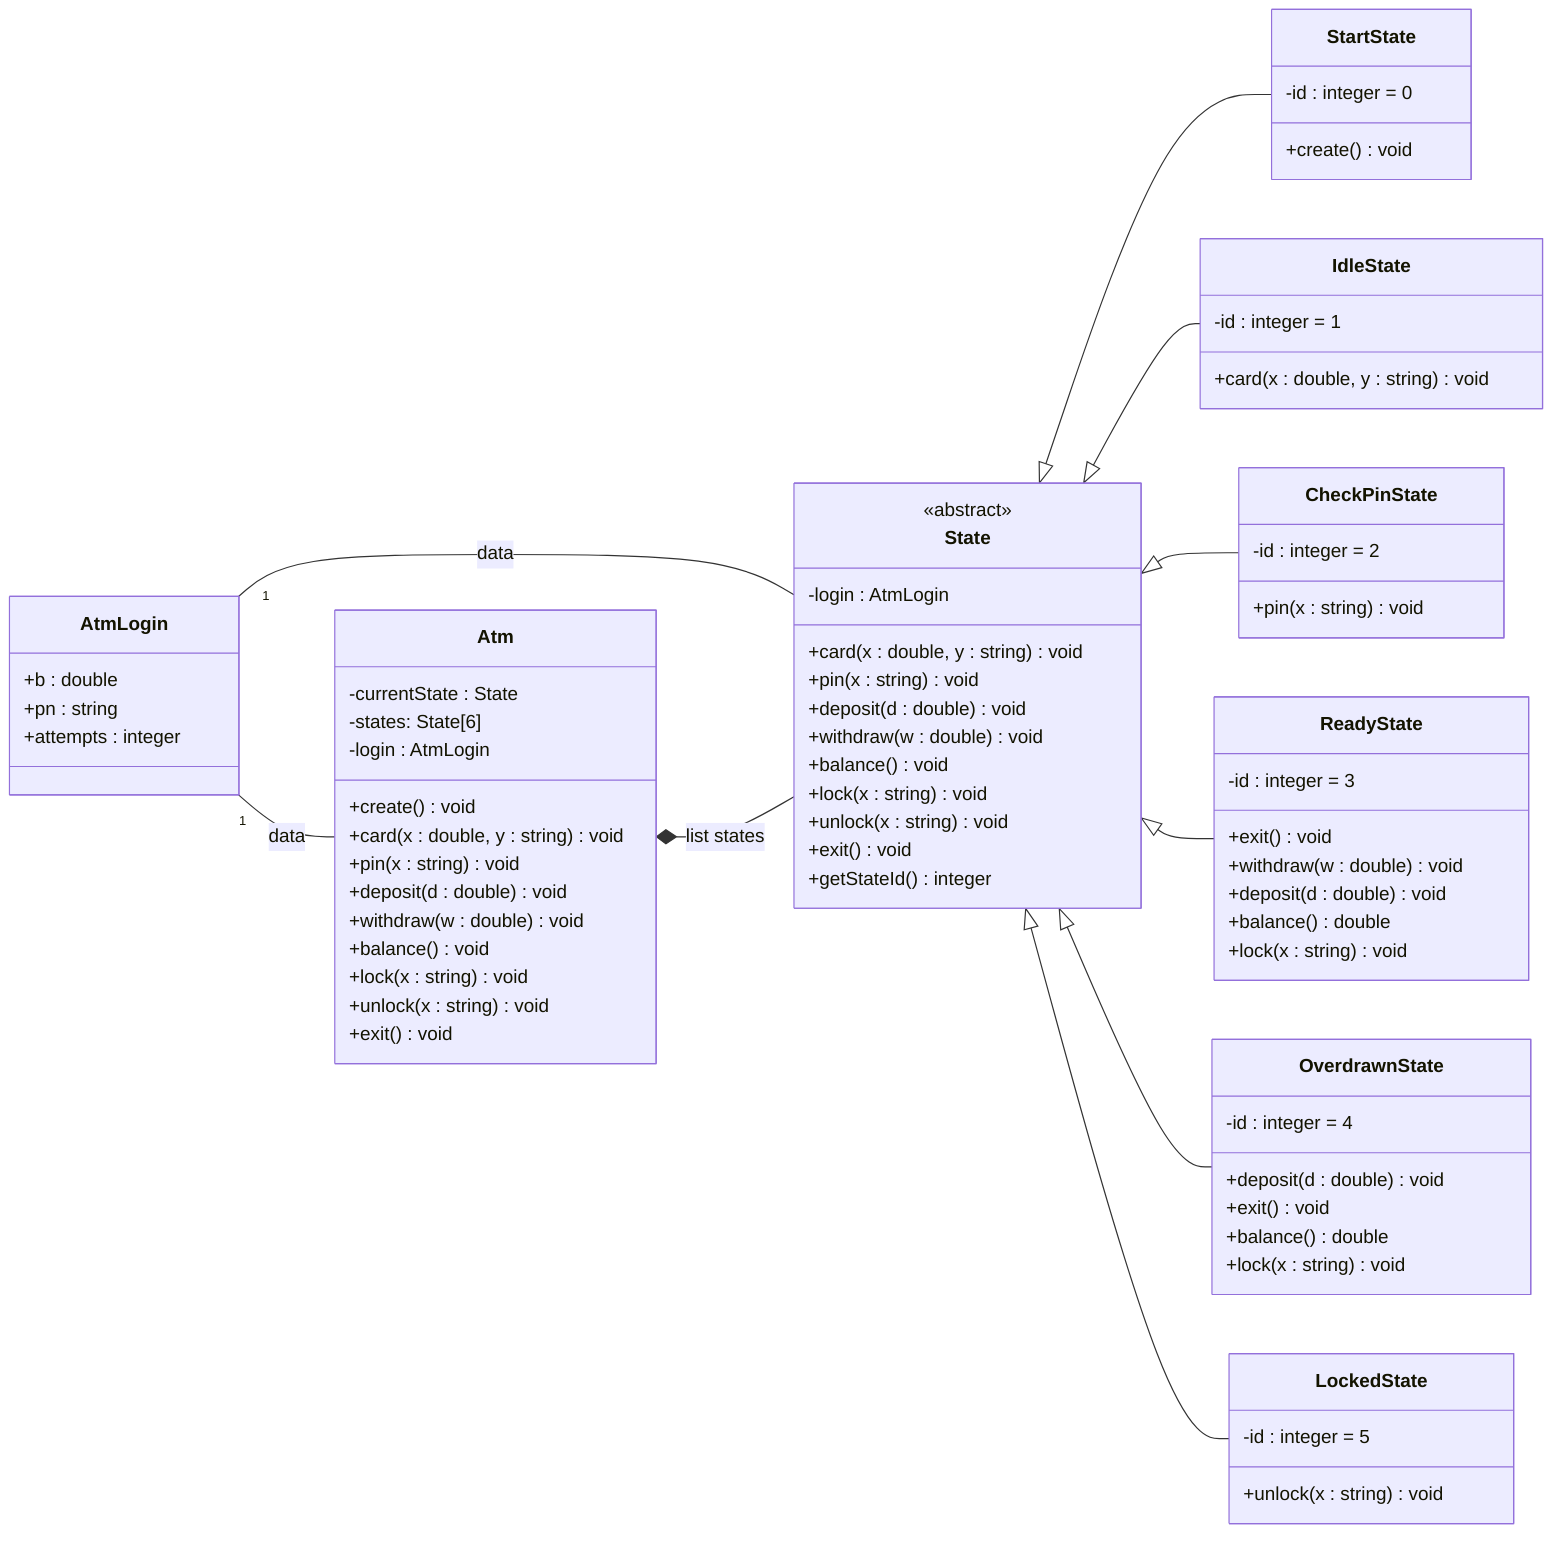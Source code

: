 classDiagram
  direction LR
  class AtmLogin {
    +b : double
    +pn : string
    +attempts : integer
  }
  class Atm {
    -currentState : State
    -states: State[6]
    -login : AtmLogin
    +create() void
    +card(x : double, y : string) void
    +pin(x : string) void
    +deposit(d : double) void
    +withdraw(w : double) void
    +balance() void
    +lock(x : string) void
    +unlock(x : string) void
    +exit() void
  }
  class State {
    <<abstract>>
    -login : AtmLogin
    +card(x : double, y : string) void
    +pin(x : string) void
    +deposit(d : double) void
    +withdraw(w : double) void
    +balance() void
    +lock(x : string) void
    +unlock(x : string) void
    +exit() void
    +getStateId() integer
  }
  AtmLogin "1" -- State : data
  AtmLogin "1" -- Atm : data

  class StartState {
    -id : integer = 0
    +create() void
  }
  class IdleState {
    -id : integer = 1
    +card(x : double, y : string) void
  }
  class CheckPinState {
    -id : integer = 2
    +pin(x : string) void
  }
  class ReadyState {
    -id : integer = 3
    +exit() void
    +withdraw(w : double) void
    +deposit(d : double) void
    +balance() double
    +lock(x : string) void
  }
  class OverdrawnState {
    -id : integer = 4
    +deposit(d : double) void
    +exit() void
    +balance() double
    +lock(x : string) void
  }
  class LockedState {
    -id : integer = 5
    +unlock(x : string) void
  }

  Atm *-- State : list states
  State <|-- StartState
  State <|-- IdleState
  State <|-- CheckPinState
  State <|-- ReadyState
  State <|-- OverdrawnState
  State <|-- LockedState